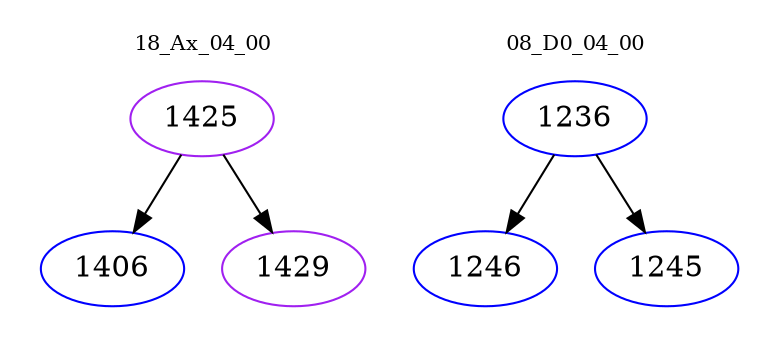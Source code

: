 digraph{
subgraph cluster_0 {
color = white
label = "18_Ax_04_00";
fontsize=10;
T0_1425 [label="1425", color="purple"]
T0_1425 -> T0_1406 [color="black"]
T0_1406 [label="1406", color="blue"]
T0_1425 -> T0_1429 [color="black"]
T0_1429 [label="1429", color="purple"]
}
subgraph cluster_1 {
color = white
label = "08_D0_04_00";
fontsize=10;
T1_1236 [label="1236", color="blue"]
T1_1236 -> T1_1246 [color="black"]
T1_1246 [label="1246", color="blue"]
T1_1236 -> T1_1245 [color="black"]
T1_1245 [label="1245", color="blue"]
}
}

